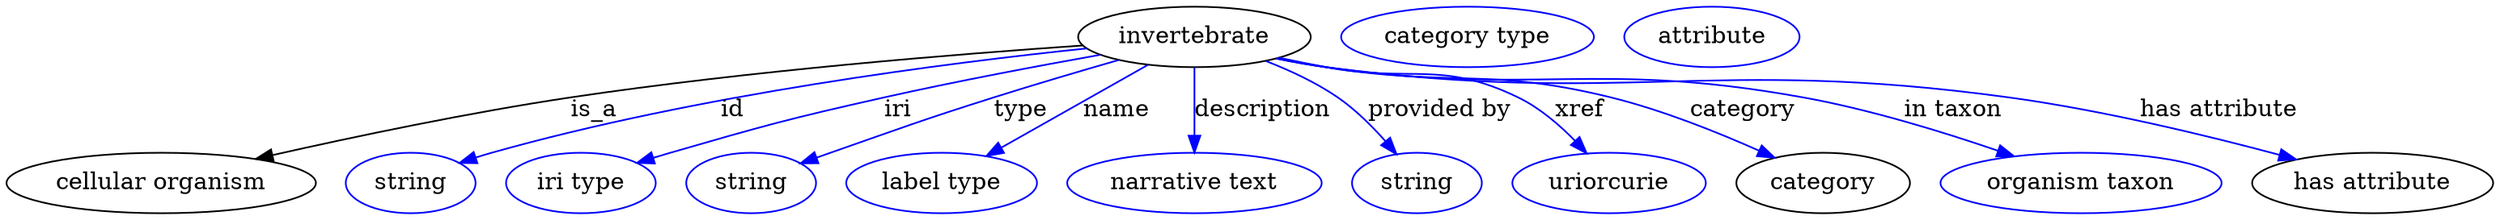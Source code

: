 digraph {
	graph [bb="0,0,1475.1,123"];
	node [label="\N"];
	invertebrate	[height=0.5,
		label=invertebrate,
		pos="704.64,105",
		width=1.9137];
	"cellular organism"	[height=0.5,
		pos="91.642,18",
		width=2.5456];
	invertebrate -> "cellular organism"	[label=is_a,
		lp="348.64,61.5",
		pos="e,147.8,32.362 638.55,99.922 564.32,94.838 440.41,84.836 334.64,69 274.27,59.96 206.26,45.604 157.58,34.589"];
	id	[color=blue,
		height=0.5,
		label=string,
		pos="239.64,18",
		width=1.0652];
	invertebrate -> id	[color=blue,
		label=id,
		lp="430.64,61.5",
		pos="e,268.64,29.948 640.79,98.161 558.11,89.566 410.1,70.649 287.64,36 284.54,35.121 281.34,34.148 278.14,33.124",
		style=solid];
	iri	[color=blue,
		height=0.5,
		label="iri type",
		pos="340.64,18",
		width=1.2277];
	invertebrate -> iri	[color=blue,
		label=iri,
		lp="528.64,61.5",
		pos="e,374.27,29.865 648.88,94.414 612.29,87.873 563.46,78.668 520.64,69 464.17,56.251 450.27,52.03 394.64,36 391.13,34.988 387.5,33.911 \
383.86,32.81",
		style=solid];
	type	[color=blue,
		height=0.5,
		label=string,
		pos="441.64,18",
		width=1.0652];
	invertebrate -> type	[color=blue,
		label=type,
		lp="601.64,61.5",
		pos="e,470.94,29.697 659.87,91.311 637.5,84.851 610.07,76.744 585.64,69 542.23,55.239 531.61,51.079 488.64,36 485.96,35.057 483.19,34.077 \
480.4,33.084",
		style=solid];
	name	[color=blue,
		height=0.5,
		label="label type",
		pos="554.64,18",
		width=1.5707];
	invertebrate -> name	[color=blue,
		label=name,
		lp="658.64,61.5",
		pos="e,581.22,34.063 677.13,88.41 652.69,74.562 616.83,54.239 590.22,39.159",
		style=solid];
	description	[color=blue,
		height=0.5,
		label="narrative text",
		pos="704.64,18",
		width=2.0943];
	invertebrate -> description	[color=blue,
		label=description,
		lp="745.14,61.5",
		pos="e,704.64,36.175 704.64,86.799 704.64,75.163 704.64,59.548 704.64,46.237",
		style=solid];
	"provided by"	[color=blue,
		height=0.5,
		label=string,
		pos="836.64,18",
		width=1.0652];
	invertebrate -> "provided by"	[color=blue,
		label="provided by",
		lp="850.14,61.5",
		pos="e,824.52,35.129 747.09,90.603 761.29,85.085 776.76,77.876 789.64,69 800.11,61.784 810.02,51.893 818.02,42.813",
		style=solid];
	xref	[color=blue,
		height=0.5,
		label=uriorcurie,
		pos="950.64,18",
		width=1.5887];
	invertebrate -> xref	[color=blue,
		label=xref,
		lp="933.14,61.5",
		pos="e,937.34,35.685 754.91,92.597 764.11,90.636 773.65,88.688 782.64,87 833.06,77.534 850.49,91.393 896.64,69 909.34,62.838 921.13,52.684 \
930.44,43.13",
		style=solid];
	category	[height=0.5,
		pos="1077.6,18",
		width=1.4263];
	invertebrate -> category	[color=blue,
		label=category,
		lp="1030.1,61.5",
		pos="e,1048.9,33.037 754,92.396 763.47,90.41 773.34,88.505 782.64,87 857.21,74.94 878.31,87.097 951.64,69 982.1,61.484 1015,48.238 1039.5,\
37.267",
		style=solid];
	"in taxon"	[color=blue,
		height=0.5,
		label="organism taxon",
		pos="1230.6,18",
		width=2.3109];
	invertebrate -> "in taxon"	[color=blue,
		label="in taxon",
		lp="1154.6,61.5",
		pos="e,1190.9,33.862 753.54,92.161 763.14,90.172 773.17,88.326 782.64,87 907.46,69.531 941.62,91.424 1065.6,69 1105.3,61.833 1148.8,48.383 \
1181.2,37.237",
		style=solid];
	"has attribute"	[height=0.5,
		pos="1403.6,18",
		width=1.9859];
	invertebrate -> "has attribute"	[color=blue,
		label="has attribute",
		lp="1312.6,61.5",
		pos="e,1358.6,31.975 753.1,92.102 762.83,90.092 773.02,88.253 782.64,87 961.31,63.731 1009.1,93.419 1187.6,69 1243.2,61.402 1305.5,46.264 \
1348.8,34.626",
		style=solid];
	"named thing_category"	[color=blue,
		height=0.5,
		label="category type",
		pos="866.64,105",
		width=2.0762];
	"organismal entity_has attribute"	[color=blue,
		height=0.5,
		label=attribute,
		pos="1011.6,105",
		width=1.4443];
}
